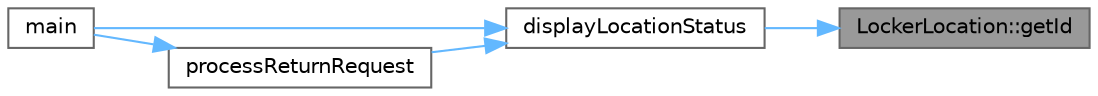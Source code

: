 digraph "LockerLocation::getId"
{
 // INTERACTIVE_SVG=YES
 // LATEX_PDF_SIZE
  bgcolor="transparent";
  edge [fontname=Helvetica,fontsize=10,labelfontname=Helvetica,labelfontsize=10];
  node [fontname=Helvetica,fontsize=10,shape=box,height=0.2,width=0.4];
  rankdir="RL";
  Node1 [label="LockerLocation::getId",height=0.2,width=0.4,color="gray40", fillcolor="grey60", style="filled", fontcolor="black",tooltip=" "];
  Node1 -> Node2 [dir="back",color="steelblue1",style="solid"];
  Node2 [label="displayLocationStatus",height=0.2,width=0.4,color="grey40", fillcolor="white", style="filled",URL="$main_8cpp.html#ad8efbbc0a10e79a4ad6c7d77c6a72f6b",tooltip=" "];
  Node2 -> Node3 [dir="back",color="steelblue1",style="solid"];
  Node3 [label="main",height=0.2,width=0.4,color="grey40", fillcolor="white", style="filled",URL="$main_8cpp.html#ae66f6b31b5ad750f1fe042a706a4e3d4",tooltip=" "];
  Node2 -> Node4 [dir="back",color="steelblue1",style="solid"];
  Node4 [label="processReturnRequest",height=0.2,width=0.4,color="grey40", fillcolor="white", style="filled",URL="$main_8cpp.html#a264ae7f5dc64197a56ece24efc629365",tooltip=" "];
  Node4 -> Node3 [dir="back",color="steelblue1",style="solid"];
}
